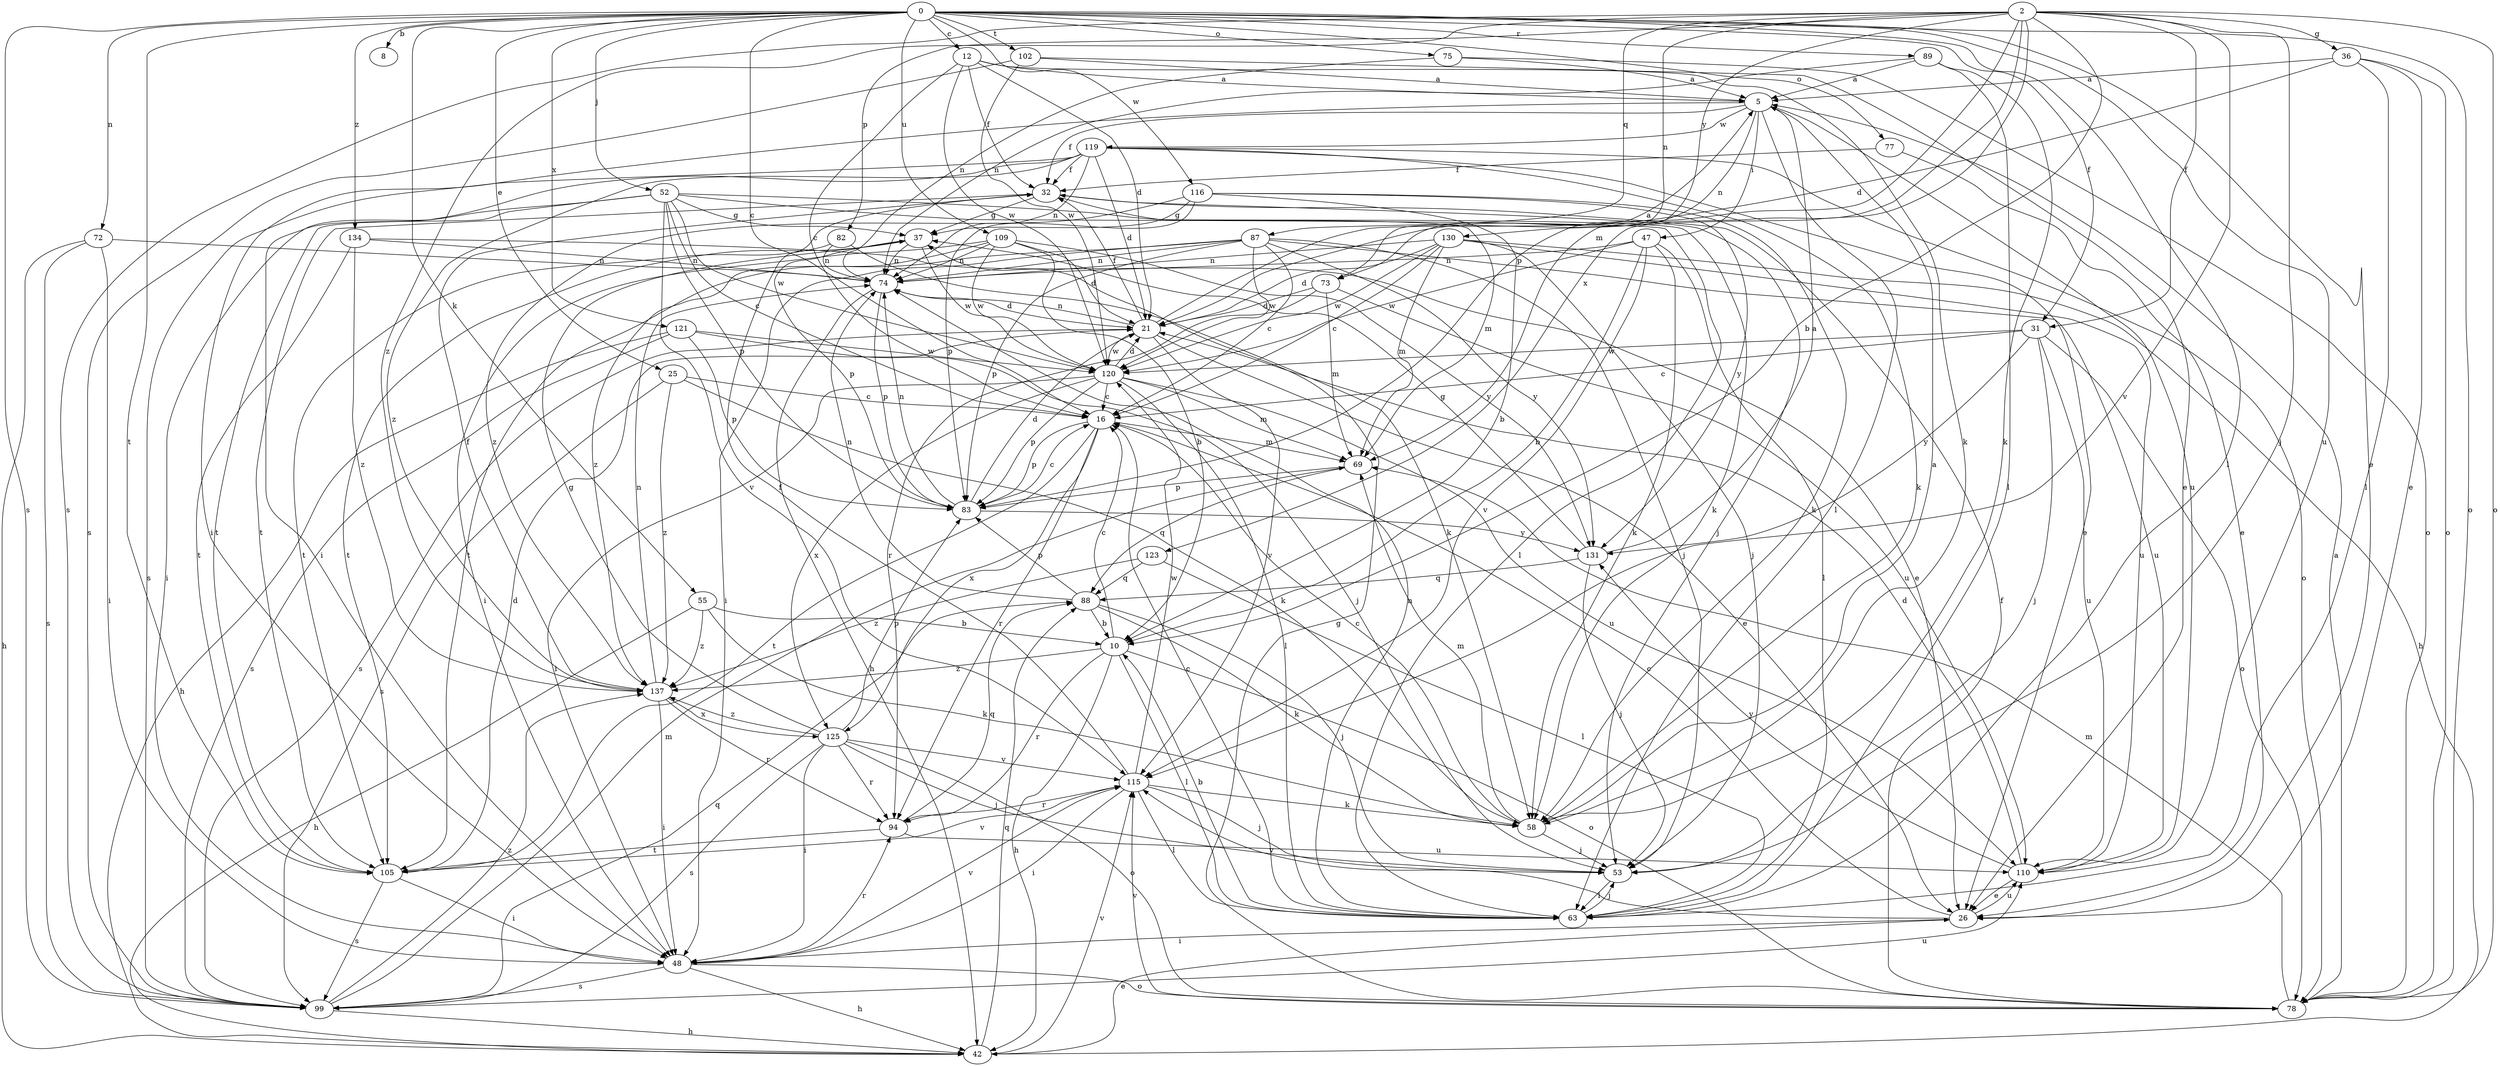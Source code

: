 strict digraph  {
0;
2;
5;
8;
10;
12;
16;
21;
25;
26;
31;
32;
36;
37;
42;
47;
48;
52;
53;
55;
58;
63;
69;
72;
73;
74;
75;
77;
78;
82;
83;
87;
88;
89;
94;
99;
102;
105;
109;
110;
115;
116;
119;
120;
121;
123;
125;
130;
131;
134;
137;
0 -> 8  [label=b];
0 -> 12  [label=c];
0 -> 16  [label=c];
0 -> 25  [label=e];
0 -> 26  [label=e];
0 -> 31  [label=f];
0 -> 52  [label=j];
0 -> 55  [label=k];
0 -> 63  [label=l];
0 -> 72  [label=n];
0 -> 75  [label=o];
0 -> 77  [label=o];
0 -> 78  [label=o];
0 -> 89  [label=r];
0 -> 99  [label=s];
0 -> 102  [label=t];
0 -> 105  [label=t];
0 -> 109  [label=u];
0 -> 110  [label=u];
0 -> 116  [label=w];
0 -> 121  [label=x];
0 -> 134  [label=z];
2 -> 10  [label=b];
2 -> 31  [label=f];
2 -> 36  [label=g];
2 -> 53  [label=j];
2 -> 69  [label=m];
2 -> 73  [label=n];
2 -> 78  [label=o];
2 -> 82  [label=p];
2 -> 83  [label=p];
2 -> 87  [label=q];
2 -> 99  [label=s];
2 -> 115  [label=v];
2 -> 123  [label=x];
2 -> 130  [label=y];
2 -> 137  [label=z];
5 -> 32  [label=f];
5 -> 47  [label=i];
5 -> 48  [label=i];
5 -> 63  [label=l];
5 -> 73  [label=n];
5 -> 110  [label=u];
5 -> 119  [label=w];
10 -> 16  [label=c];
10 -> 42  [label=h];
10 -> 63  [label=l];
10 -> 78  [label=o];
10 -> 94  [label=r];
10 -> 137  [label=z];
12 -> 5  [label=a];
12 -> 16  [label=c];
12 -> 21  [label=d];
12 -> 32  [label=f];
12 -> 58  [label=k];
12 -> 120  [label=w];
16 -> 69  [label=m];
16 -> 83  [label=p];
16 -> 94  [label=r];
16 -> 105  [label=t];
16 -> 125  [label=x];
21 -> 5  [label=a];
21 -> 26  [label=e];
21 -> 32  [label=f];
21 -> 74  [label=n];
21 -> 99  [label=s];
21 -> 115  [label=v];
21 -> 120  [label=w];
25 -> 16  [label=c];
25 -> 58  [label=k];
25 -> 99  [label=s];
25 -> 137  [label=z];
26 -> 16  [label=c];
26 -> 48  [label=i];
26 -> 110  [label=u];
26 -> 115  [label=v];
31 -> 16  [label=c];
31 -> 53  [label=j];
31 -> 78  [label=o];
31 -> 110  [label=u];
31 -> 120  [label=w];
31 -> 131  [label=y];
32 -> 37  [label=g];
32 -> 53  [label=j];
32 -> 69  [label=m];
32 -> 105  [label=t];
36 -> 5  [label=a];
36 -> 21  [label=d];
36 -> 26  [label=e];
36 -> 63  [label=l];
36 -> 78  [label=o];
37 -> 74  [label=n];
37 -> 83  [label=p];
37 -> 105  [label=t];
37 -> 120  [label=w];
42 -> 26  [label=e];
42 -> 88  [label=q];
42 -> 115  [label=v];
47 -> 10  [label=b];
47 -> 58  [label=k];
47 -> 63  [label=l];
47 -> 74  [label=n];
47 -> 115  [label=v];
47 -> 120  [label=w];
48 -> 42  [label=h];
48 -> 78  [label=o];
48 -> 94  [label=r];
48 -> 99  [label=s];
48 -> 115  [label=v];
52 -> 16  [label=c];
52 -> 37  [label=g];
52 -> 48  [label=i];
52 -> 58  [label=k];
52 -> 63  [label=l];
52 -> 83  [label=p];
52 -> 105  [label=t];
52 -> 115  [label=v];
52 -> 120  [label=w];
53 -> 63  [label=l];
55 -> 10  [label=b];
55 -> 42  [label=h];
55 -> 58  [label=k];
55 -> 137  [label=z];
58 -> 5  [label=a];
58 -> 16  [label=c];
58 -> 53  [label=j];
58 -> 69  [label=m];
63 -> 10  [label=b];
63 -> 16  [label=c];
63 -> 53  [label=j];
63 -> 74  [label=n];
69 -> 83  [label=p];
69 -> 88  [label=q];
72 -> 42  [label=h];
72 -> 48  [label=i];
72 -> 74  [label=n];
72 -> 99  [label=s];
73 -> 21  [label=d];
73 -> 69  [label=m];
73 -> 94  [label=r];
73 -> 110  [label=u];
74 -> 21  [label=d];
74 -> 42  [label=h];
74 -> 83  [label=p];
75 -> 5  [label=a];
75 -> 74  [label=n];
75 -> 78  [label=o];
77 -> 26  [label=e];
77 -> 32  [label=f];
78 -> 5  [label=a];
78 -> 32  [label=f];
78 -> 37  [label=g];
78 -> 69  [label=m];
78 -> 115  [label=v];
82 -> 58  [label=k];
82 -> 74  [label=n];
82 -> 105  [label=t];
83 -> 16  [label=c];
83 -> 21  [label=d];
83 -> 74  [label=n];
83 -> 131  [label=y];
87 -> 16  [label=c];
87 -> 48  [label=i];
87 -> 53  [label=j];
87 -> 74  [label=n];
87 -> 83  [label=p];
87 -> 105  [label=t];
87 -> 110  [label=u];
87 -> 120  [label=w];
87 -> 131  [label=y];
88 -> 10  [label=b];
88 -> 53  [label=j];
88 -> 58  [label=k];
88 -> 74  [label=n];
88 -> 83  [label=p];
89 -> 5  [label=a];
89 -> 58  [label=k];
89 -> 63  [label=l];
89 -> 74  [label=n];
94 -> 88  [label=q];
94 -> 105  [label=t];
94 -> 110  [label=u];
99 -> 42  [label=h];
99 -> 69  [label=m];
99 -> 88  [label=q];
99 -> 110  [label=u];
99 -> 137  [label=z];
102 -> 5  [label=a];
102 -> 26  [label=e];
102 -> 99  [label=s];
102 -> 120  [label=w];
105 -> 21  [label=d];
105 -> 48  [label=i];
105 -> 99  [label=s];
105 -> 115  [label=v];
109 -> 10  [label=b];
109 -> 21  [label=d];
109 -> 48  [label=i];
109 -> 74  [label=n];
109 -> 120  [label=w];
109 -> 131  [label=y];
109 -> 137  [label=z];
110 -> 21  [label=d];
110 -> 26  [label=e];
110 -> 131  [label=y];
115 -> 32  [label=f];
115 -> 48  [label=i];
115 -> 53  [label=j];
115 -> 58  [label=k];
115 -> 63  [label=l];
115 -> 94  [label=r];
115 -> 120  [label=w];
116 -> 10  [label=b];
116 -> 37  [label=g];
116 -> 58  [label=k];
116 -> 83  [label=p];
116 -> 131  [label=y];
116 -> 137  [label=z];
119 -> 21  [label=d];
119 -> 26  [label=e];
119 -> 32  [label=f];
119 -> 48  [label=i];
119 -> 58  [label=k];
119 -> 74  [label=n];
119 -> 78  [label=o];
119 -> 99  [label=s];
119 -> 137  [label=z];
120 -> 16  [label=c];
120 -> 21  [label=d];
120 -> 48  [label=i];
120 -> 63  [label=l];
120 -> 69  [label=m];
120 -> 83  [label=p];
120 -> 110  [label=u];
120 -> 125  [label=x];
121 -> 42  [label=h];
121 -> 53  [label=j];
121 -> 83  [label=p];
121 -> 99  [label=s];
121 -> 120  [label=w];
123 -> 63  [label=l];
123 -> 88  [label=q];
123 -> 137  [label=z];
125 -> 37  [label=g];
125 -> 48  [label=i];
125 -> 53  [label=j];
125 -> 78  [label=o];
125 -> 83  [label=p];
125 -> 94  [label=r];
125 -> 99  [label=s];
125 -> 115  [label=v];
125 -> 137  [label=z];
130 -> 16  [label=c];
130 -> 21  [label=d];
130 -> 42  [label=h];
130 -> 53  [label=j];
130 -> 69  [label=m];
130 -> 74  [label=n];
130 -> 110  [label=u];
130 -> 120  [label=w];
131 -> 5  [label=a];
131 -> 37  [label=g];
131 -> 53  [label=j];
131 -> 88  [label=q];
134 -> 26  [label=e];
134 -> 74  [label=n];
134 -> 105  [label=t];
134 -> 137  [label=z];
137 -> 32  [label=f];
137 -> 48  [label=i];
137 -> 74  [label=n];
137 -> 94  [label=r];
137 -> 125  [label=x];
}
